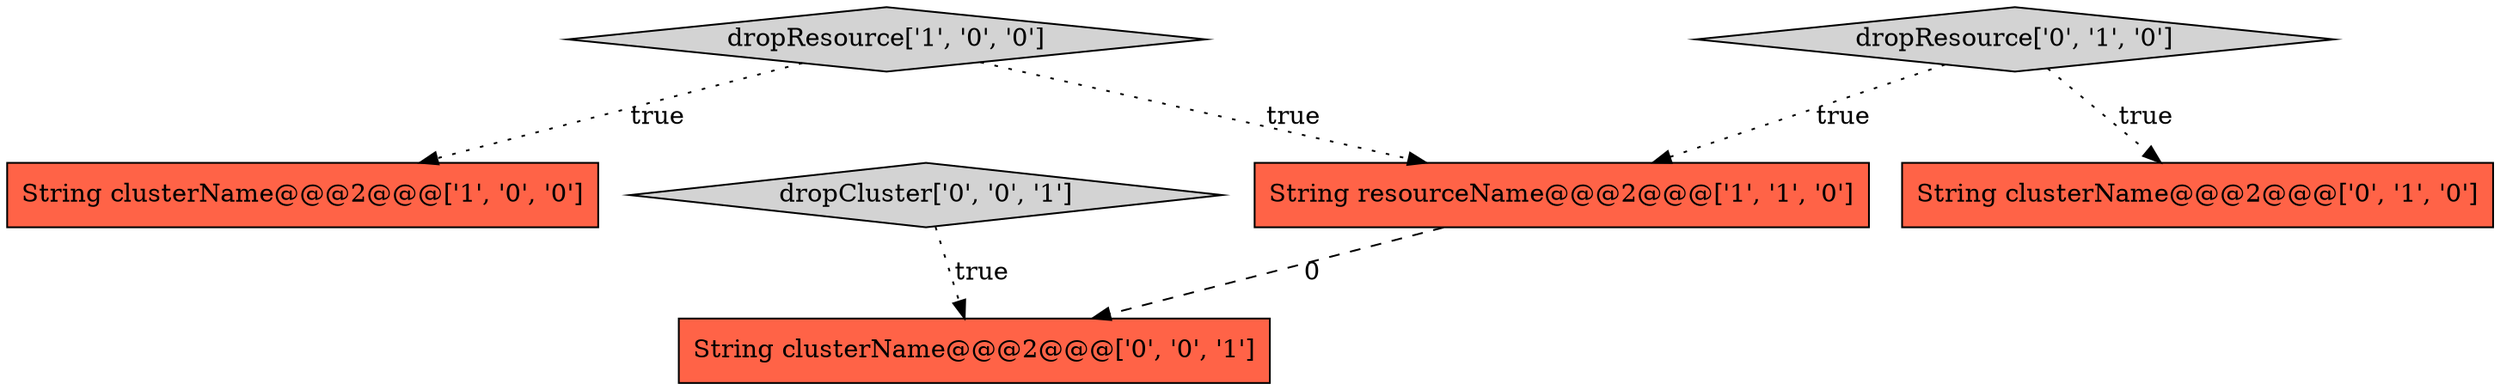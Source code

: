 digraph {
1 [style = filled, label = "String resourceName@@@2@@@['1', '1', '0']", fillcolor = tomato, shape = box image = "AAA0AAABBB1BBB"];
2 [style = filled, label = "dropResource['1', '0', '0']", fillcolor = lightgray, shape = diamond image = "AAA0AAABBB1BBB"];
6 [style = filled, label = "dropCluster['0', '0', '1']", fillcolor = lightgray, shape = diamond image = "AAA0AAABBB3BBB"];
0 [style = filled, label = "String clusterName@@@2@@@['1', '0', '0']", fillcolor = tomato, shape = box image = "AAA0AAABBB1BBB"];
4 [style = filled, label = "dropResource['0', '1', '0']", fillcolor = lightgray, shape = diamond image = "AAA0AAABBB2BBB"];
3 [style = filled, label = "String clusterName@@@2@@@['0', '1', '0']", fillcolor = tomato, shape = box image = "AAA0AAABBB2BBB"];
5 [style = filled, label = "String clusterName@@@2@@@['0', '0', '1']", fillcolor = tomato, shape = box image = "AAA0AAABBB3BBB"];
2->0 [style = dotted, label="true"];
4->3 [style = dotted, label="true"];
1->5 [style = dashed, label="0"];
4->1 [style = dotted, label="true"];
2->1 [style = dotted, label="true"];
6->5 [style = dotted, label="true"];
}
